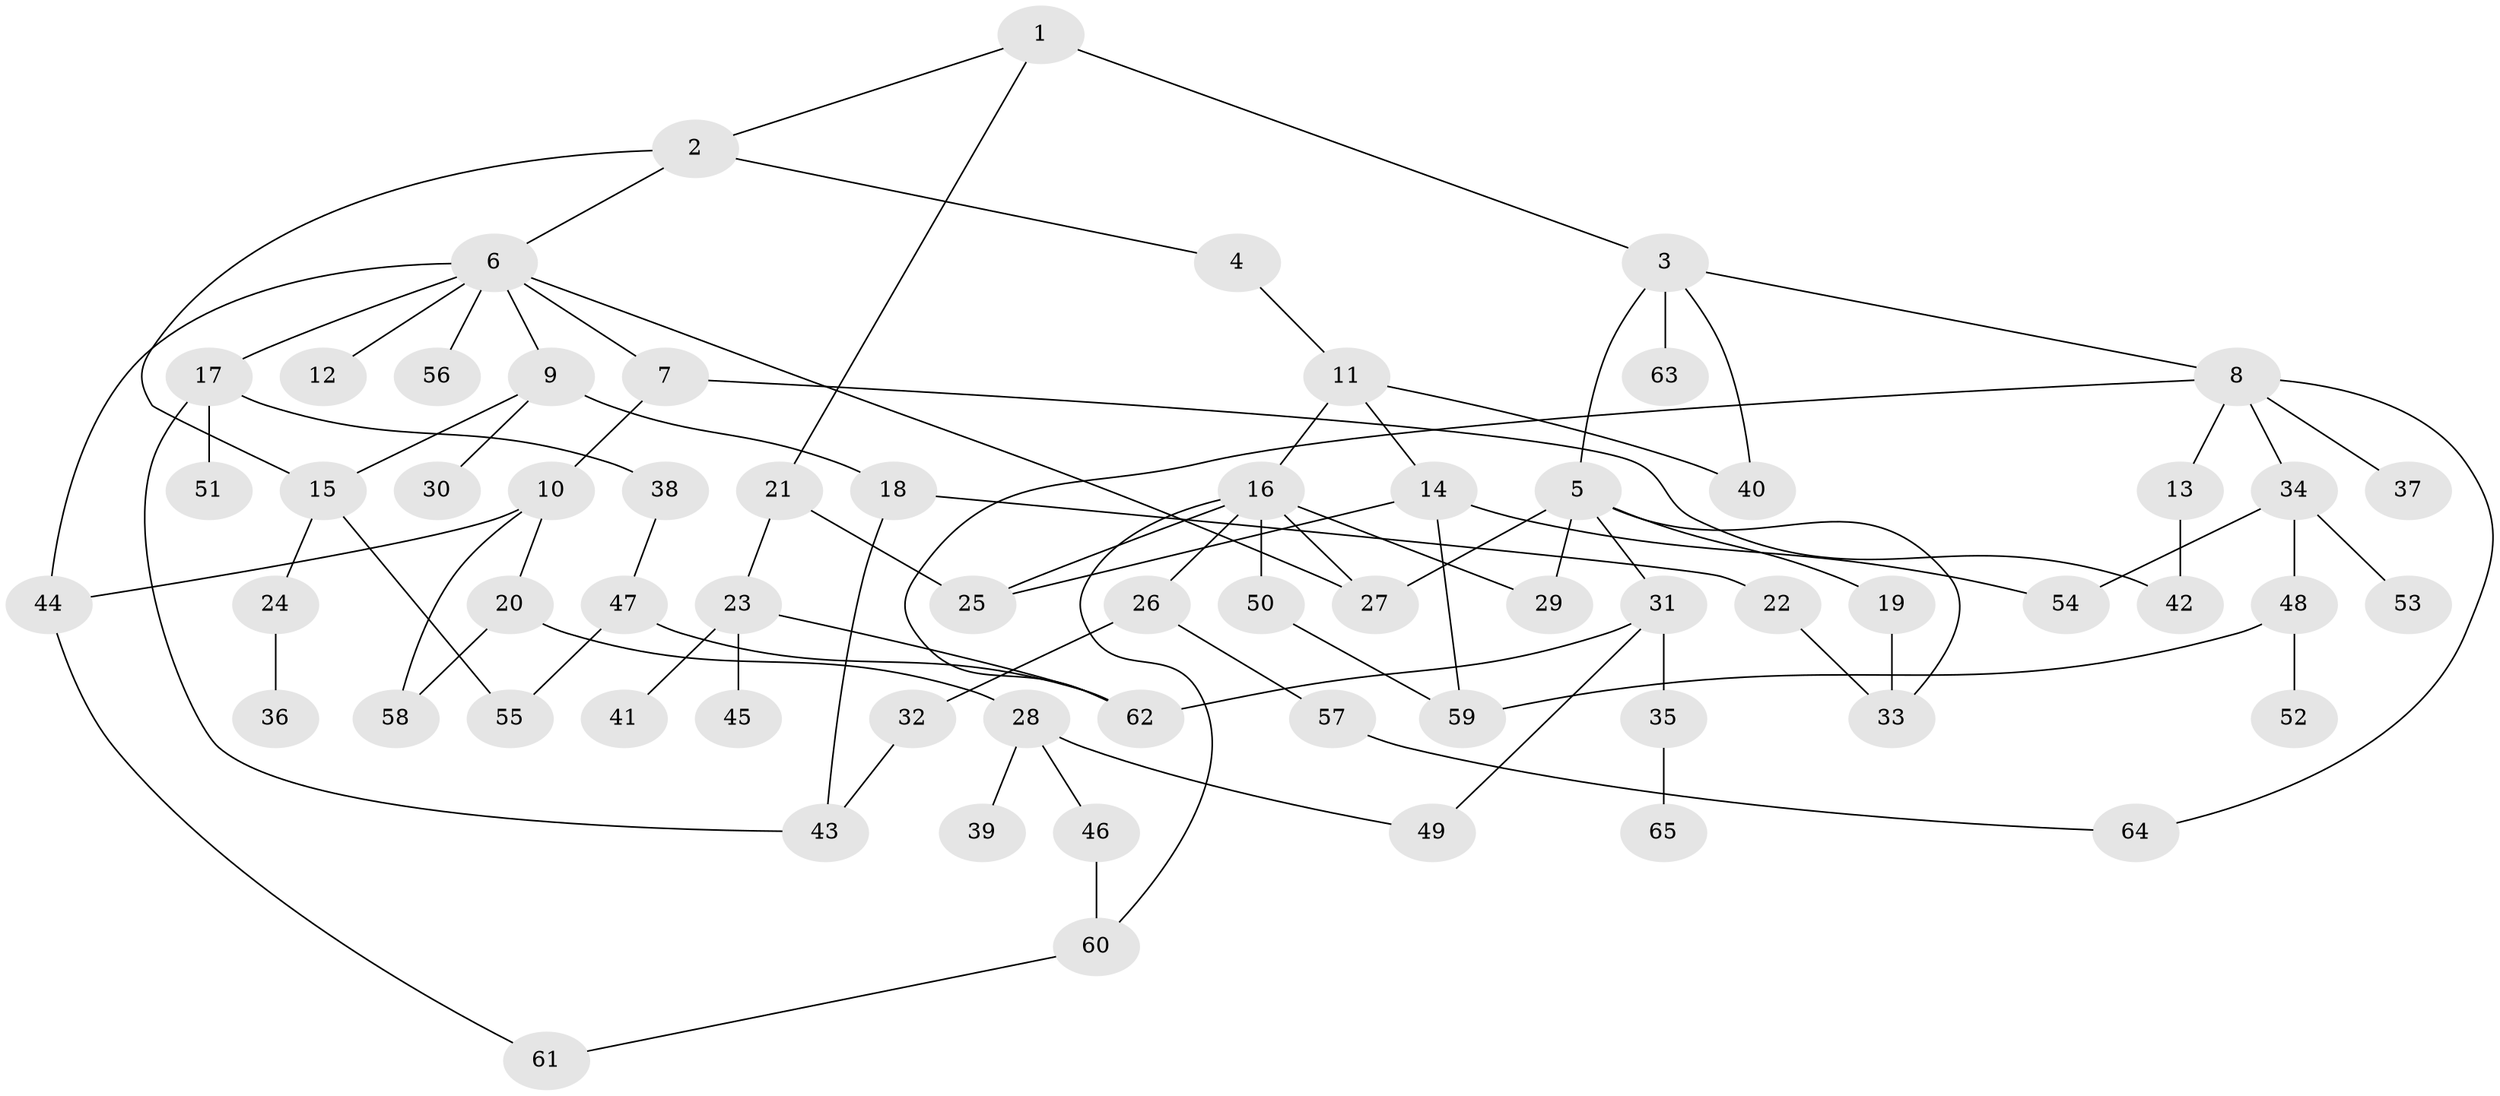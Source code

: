 // Generated by graph-tools (version 1.1) at 2025/49/03/09/25 03:49:21]
// undirected, 65 vertices, 89 edges
graph export_dot {
graph [start="1"]
  node [color=gray90,style=filled];
  1;
  2;
  3;
  4;
  5;
  6;
  7;
  8;
  9;
  10;
  11;
  12;
  13;
  14;
  15;
  16;
  17;
  18;
  19;
  20;
  21;
  22;
  23;
  24;
  25;
  26;
  27;
  28;
  29;
  30;
  31;
  32;
  33;
  34;
  35;
  36;
  37;
  38;
  39;
  40;
  41;
  42;
  43;
  44;
  45;
  46;
  47;
  48;
  49;
  50;
  51;
  52;
  53;
  54;
  55;
  56;
  57;
  58;
  59;
  60;
  61;
  62;
  63;
  64;
  65;
  1 -- 2;
  1 -- 3;
  1 -- 21;
  2 -- 4;
  2 -- 6;
  2 -- 15;
  3 -- 5;
  3 -- 8;
  3 -- 40;
  3 -- 63;
  4 -- 11;
  5 -- 19;
  5 -- 29;
  5 -- 31;
  5 -- 27;
  5 -- 33;
  6 -- 7;
  6 -- 9;
  6 -- 12;
  6 -- 17;
  6 -- 44;
  6 -- 56;
  6 -- 27;
  7 -- 10;
  7 -- 42;
  8 -- 13;
  8 -- 34;
  8 -- 37;
  8 -- 64;
  8 -- 62;
  9 -- 15;
  9 -- 18;
  9 -- 30;
  10 -- 20;
  10 -- 58;
  10 -- 44;
  11 -- 14;
  11 -- 16;
  11 -- 40;
  13 -- 42;
  14 -- 25;
  14 -- 54;
  14 -- 59;
  15 -- 24;
  15 -- 55;
  16 -- 26;
  16 -- 27;
  16 -- 50;
  16 -- 60;
  16 -- 25;
  16 -- 29;
  17 -- 38;
  17 -- 51;
  17 -- 43;
  18 -- 22;
  18 -- 43;
  19 -- 33;
  20 -- 28;
  20 -- 58;
  21 -- 23;
  21 -- 25;
  22 -- 33;
  23 -- 41;
  23 -- 45;
  23 -- 62;
  24 -- 36;
  26 -- 32;
  26 -- 57;
  28 -- 39;
  28 -- 46;
  28 -- 49;
  31 -- 35;
  31 -- 49;
  31 -- 62;
  32 -- 43;
  34 -- 48;
  34 -- 53;
  34 -- 54;
  35 -- 65;
  38 -- 47;
  44 -- 61;
  46 -- 60;
  47 -- 55;
  47 -- 62;
  48 -- 52;
  48 -- 59;
  50 -- 59;
  57 -- 64;
  60 -- 61;
}

